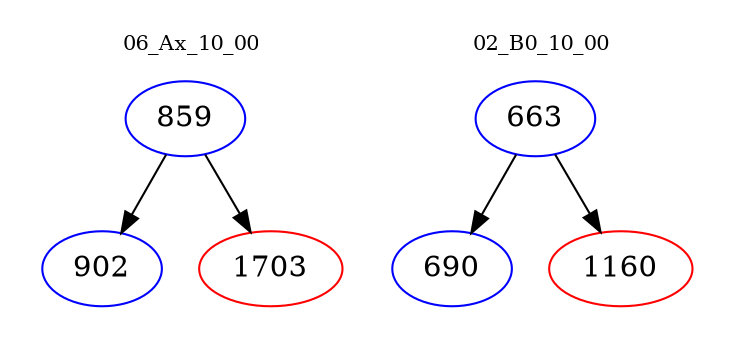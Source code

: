 digraph{
subgraph cluster_0 {
color = white
label = "06_Ax_10_00";
fontsize=10;
T0_859 [label="859", color="blue"]
T0_859 -> T0_902 [color="black"]
T0_902 [label="902", color="blue"]
T0_859 -> T0_1703 [color="black"]
T0_1703 [label="1703", color="red"]
}
subgraph cluster_1 {
color = white
label = "02_B0_10_00";
fontsize=10;
T1_663 [label="663", color="blue"]
T1_663 -> T1_690 [color="black"]
T1_690 [label="690", color="blue"]
T1_663 -> T1_1160 [color="black"]
T1_1160 [label="1160", color="red"]
}
}
